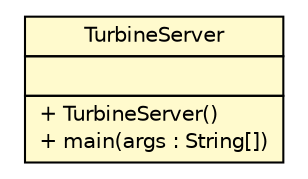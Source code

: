 #!/usr/local/bin/dot
#
# Class diagram 
# Generated by UMLGraph version R5_6-24-gf6e263 (http://www.umlgraph.org/)
#

digraph G {
	edge [fontname="Helvetica",fontsize=10,labelfontname="Helvetica",labelfontsize=10];
	node [fontname="Helvetica",fontsize=10,shape=plaintext];
	nodesep=0.25;
	ranksep=0.5;
	// com.yirendai.oss.environment.turbine.TurbineServer
	c2 [label=<<table title="com.yirendai.oss.environment.turbine.TurbineServer" border="0" cellborder="1" cellspacing="0" cellpadding="2" port="p" bgcolor="lemonChiffon" href="./TurbineServer.html">
		<tr><td><table border="0" cellspacing="0" cellpadding="1">
<tr><td align="center" balign="center"> TurbineServer </td></tr>
		</table></td></tr>
		<tr><td><table border="0" cellspacing="0" cellpadding="1">
<tr><td align="left" balign="left">  </td></tr>
		</table></td></tr>
		<tr><td><table border="0" cellspacing="0" cellpadding="1">
<tr><td align="left" balign="left"> + TurbineServer() </td></tr>
<tr><td align="left" balign="left"> + main(args : String[]) </td></tr>
		</table></td></tr>
		</table>>, URL="./TurbineServer.html", fontname="Helvetica", fontcolor="black", fontsize=10.0];
}

